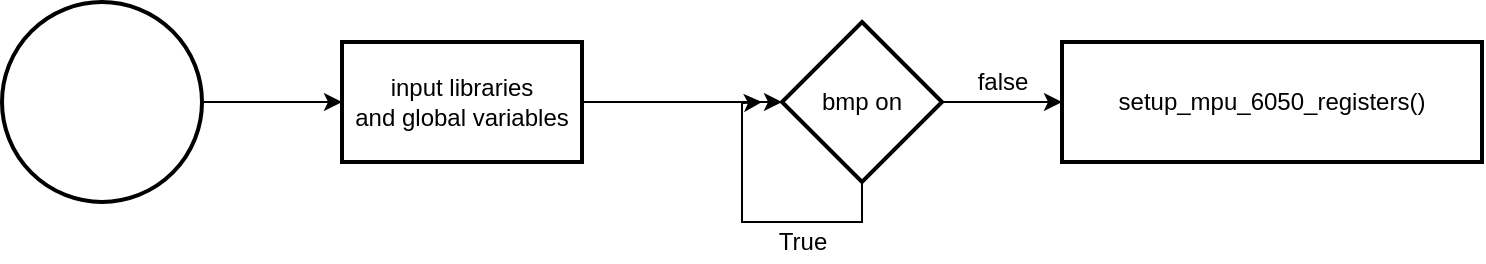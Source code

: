 <mxfile version="14.8.4" type="github"><diagram id="1uUYTAnfjYKQEftpL3bo" name="Page-1"><mxGraphModel dx="666" dy="827" grid="1" gridSize="10" guides="1" tooltips="1" connect="1" arrows="1" fold="1" page="1" pageScale="1" pageWidth="850" pageHeight="1100" math="0" shadow="0"><root><mxCell id="0"/><mxCell id="1" parent="0"/><mxCell id="mxIvRUh349oY6ezgzadv-3" value="" style="edgeStyle=orthogonalEdgeStyle;rounded=0;orthogonalLoop=1;jettySize=auto;html=1;" edge="1" parent="1" source="mxIvRUh349oY6ezgzadv-1" target="mxIvRUh349oY6ezgzadv-2"><mxGeometry relative="1" as="geometry"/></mxCell><mxCell id="mxIvRUh349oY6ezgzadv-1" value="" style="strokeWidth=2;html=1;shape=mxgraph.flowchart.start_2;whiteSpace=wrap;" vertex="1" parent="1"><mxGeometry x="20" y="10" width="100" height="100" as="geometry"/></mxCell><mxCell id="mxIvRUh349oY6ezgzadv-11" value="" style="edgeStyle=orthogonalEdgeStyle;rounded=0;orthogonalLoop=1;jettySize=auto;html=1;" edge="1" parent="1" source="mxIvRUh349oY6ezgzadv-2" target="mxIvRUh349oY6ezgzadv-10"><mxGeometry relative="1" as="geometry"/></mxCell><mxCell id="mxIvRUh349oY6ezgzadv-2" value="&lt;div&gt;input libraries&lt;/div&gt;&lt;div&gt;and global variables&lt;/div&gt;" style="whiteSpace=wrap;html=1;strokeWidth=2;" vertex="1" parent="1"><mxGeometry x="190" y="30" width="120" height="60" as="geometry"/></mxCell><mxCell id="mxIvRUh349oY6ezgzadv-13" value="" style="edgeStyle=orthogonalEdgeStyle;rounded=0;orthogonalLoop=1;jettySize=auto;html=1;" edge="1" parent="1" source="mxIvRUh349oY6ezgzadv-10" target="mxIvRUh349oY6ezgzadv-12"><mxGeometry relative="1" as="geometry"/></mxCell><mxCell id="mxIvRUh349oY6ezgzadv-14" style="edgeStyle=orthogonalEdgeStyle;rounded=0;orthogonalLoop=1;jettySize=auto;html=1;exitX=0.5;exitY=1;exitDx=0;exitDy=0;" edge="1" parent="1" source="mxIvRUh349oY6ezgzadv-10"><mxGeometry relative="1" as="geometry"><mxPoint x="400" y="60" as="targetPoint"/></mxGeometry></mxCell><mxCell id="mxIvRUh349oY6ezgzadv-10" value="bmp on" style="rhombus;whiteSpace=wrap;html=1;strokeWidth=2;" vertex="1" parent="1"><mxGeometry x="410" y="20" width="80" height="80" as="geometry"/></mxCell><mxCell id="mxIvRUh349oY6ezgzadv-12" value="setup_mpu_6050_registers()" style="whiteSpace=wrap;html=1;strokeWidth=2;" vertex="1" parent="1"><mxGeometry x="550" y="30" width="210" height="60" as="geometry"/></mxCell><mxCell id="mxIvRUh349oY6ezgzadv-15" value="&lt;div&gt;True&lt;/div&gt;" style="text;html=1;align=center;verticalAlign=middle;resizable=0;points=[];autosize=1;strokeColor=none;" vertex="1" parent="1"><mxGeometry x="400" y="120" width="40" height="20" as="geometry"/></mxCell><mxCell id="mxIvRUh349oY6ezgzadv-16" value="&lt;div&gt;false&lt;/div&gt;" style="text;html=1;align=center;verticalAlign=middle;resizable=0;points=[];autosize=1;strokeColor=none;" vertex="1" parent="1"><mxGeometry x="500" y="40" width="40" height="20" as="geometry"/></mxCell></root></mxGraphModel></diagram></mxfile>